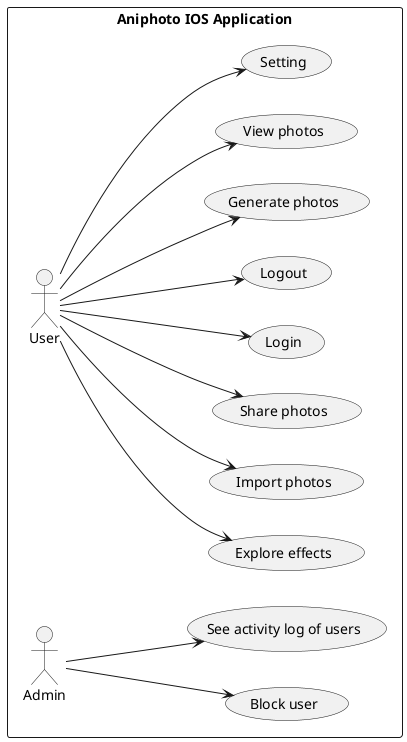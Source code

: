 @startuml "ANIPHOTO USE CASE DIAGRAM"
    left to right direction

    rectangle "Aniphoto IOS Application" {
        actor "User" as user
        (Explore effects) as (Explore)
        (Import photos) as (Import)
        (Share photos) as (Share)

        user --down-> (Login)
        user --down-> (Logout)

        user --down-> (Explore)
        user --down-> (Import)
        user --down-> (Generate photos)
        user --down-> (View photos)
        user --down-> (Share)
        user --down-> (Setting)

        actor "Admin" as admin
        admin --down-> (Block user)
        admin --down-> (See activity log of users)
    }

@enduml